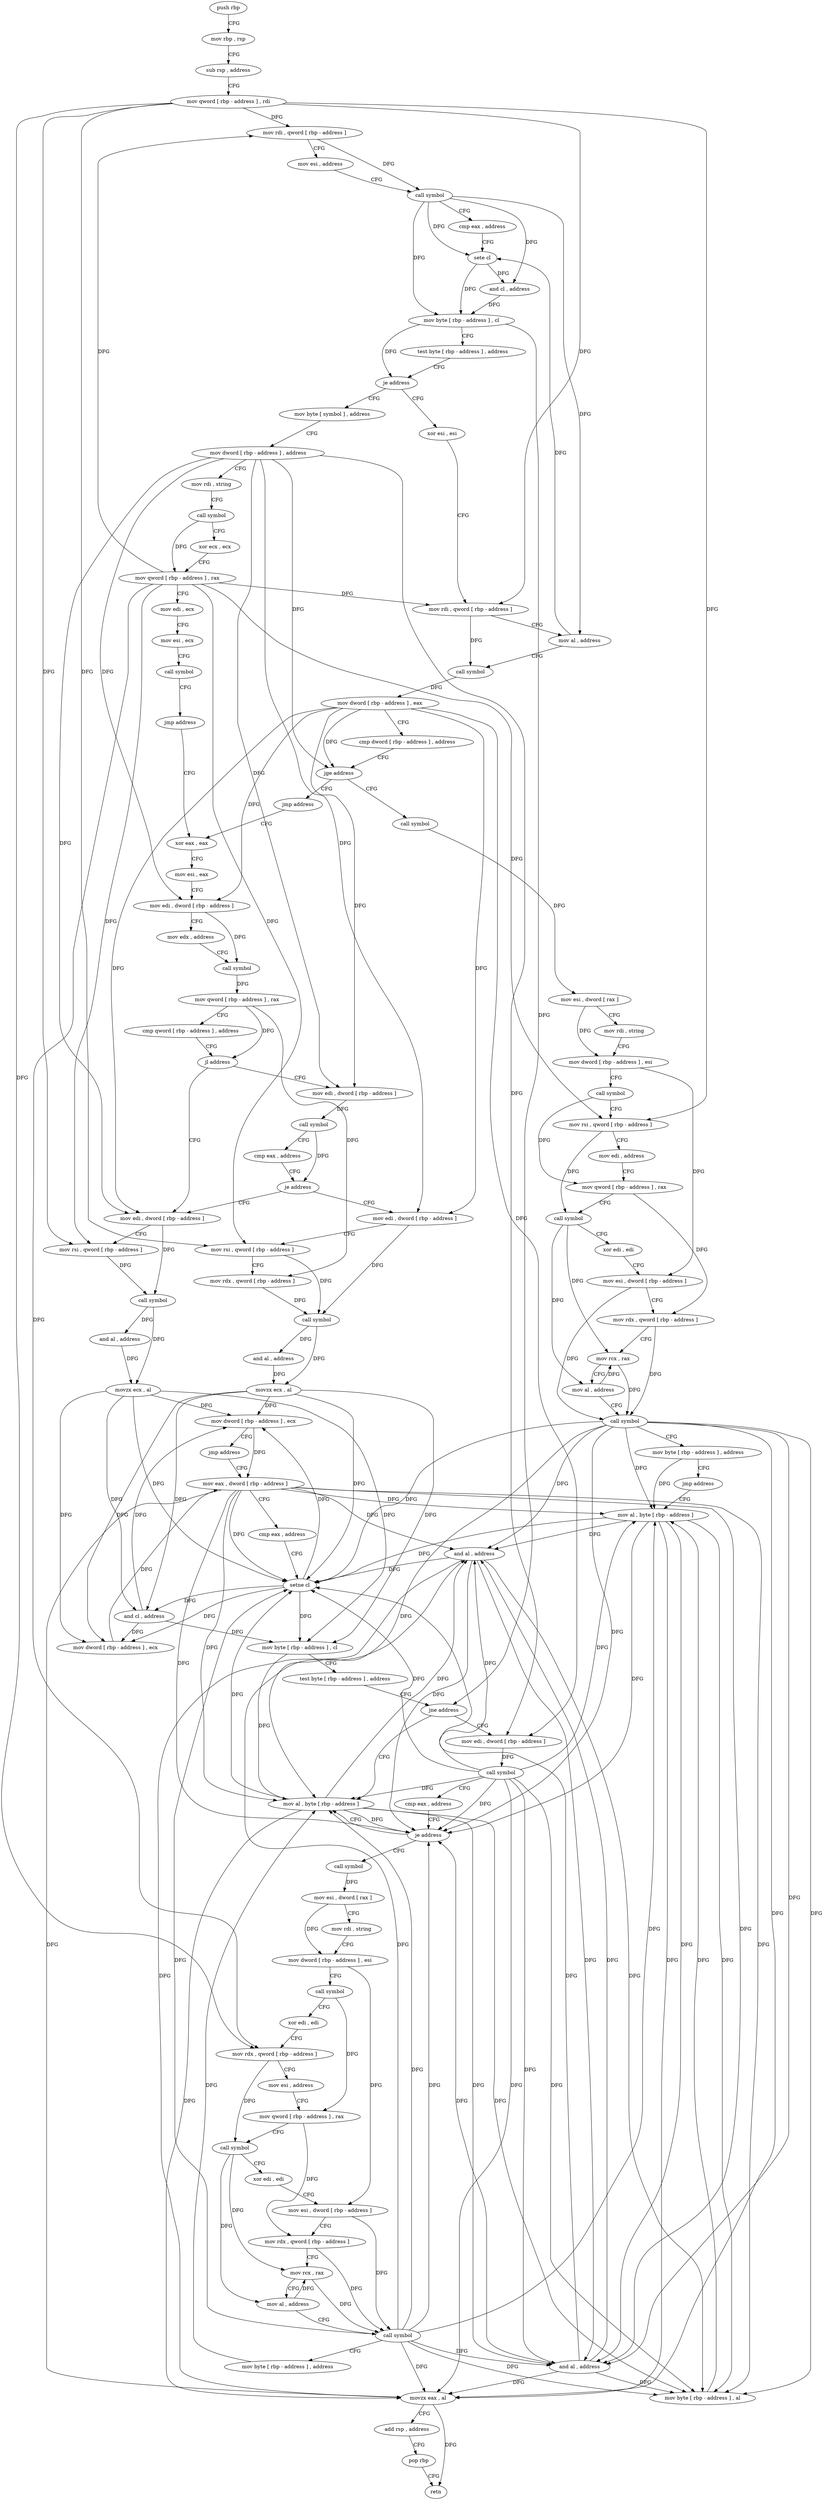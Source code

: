digraph "func" {
"4203680" [label = "push rbp" ]
"4203681" [label = "mov rbp , rsp" ]
"4203684" [label = "sub rsp , address" ]
"4203688" [label = "mov qword [ rbp - address ] , rdi" ]
"4203692" [label = "mov rdi , qword [ rbp - address ]" ]
"4203696" [label = "mov esi , address" ]
"4203701" [label = "call symbol" ]
"4203706" [label = "cmp eax , address" ]
"4203709" [label = "sete cl" ]
"4203712" [label = "and cl , address" ]
"4203715" [label = "mov byte [ rbp - address ] , cl" ]
"4203718" [label = "test byte [ rbp - address ] , address" ]
"4203722" [label = "je address" ]
"4203778" [label = "xor esi , esi" ]
"4203728" [label = "mov byte [ symbol ] , address" ]
"4203780" [label = "mov rdi , qword [ rbp - address ]" ]
"4203784" [label = "mov al , address" ]
"4203786" [label = "call symbol" ]
"4203791" [label = "mov dword [ rbp - address ] , eax" ]
"4203794" [label = "cmp dword [ rbp - address ] , address" ]
"4203798" [label = "jge address" ]
"4203875" [label = "jmp address" ]
"4203804" [label = "call symbol" ]
"4203736" [label = "mov dword [ rbp - address ] , address" ]
"4203743" [label = "mov rdi , string" ]
"4203753" [label = "call symbol" ]
"4203758" [label = "xor ecx , ecx" ]
"4203760" [label = "mov qword [ rbp - address ] , rax" ]
"4203764" [label = "mov edi , ecx" ]
"4203766" [label = "mov esi , ecx" ]
"4203768" [label = "call symbol" ]
"4203773" [label = "jmp address" ]
"4203880" [label = "xor eax , eax" ]
"4203809" [label = "mov esi , dword [ rax ]" ]
"4203811" [label = "mov rdi , string" ]
"4203821" [label = "mov dword [ rbp - address ] , esi" ]
"4203824" [label = "call symbol" ]
"4203829" [label = "mov rsi , qword [ rbp - address ]" ]
"4203833" [label = "mov edi , address" ]
"4203838" [label = "mov qword [ rbp - address ] , rax" ]
"4203842" [label = "call symbol" ]
"4203847" [label = "xor edi , edi" ]
"4203849" [label = "mov esi , dword [ rbp - address ]" ]
"4203852" [label = "mov rdx , qword [ rbp - address ]" ]
"4203856" [label = "mov rcx , rax" ]
"4203859" [label = "mov al , address" ]
"4203861" [label = "call symbol" ]
"4203866" [label = "mov byte [ rbp - address ] , address" ]
"4203870" [label = "jmp address" ]
"4204096" [label = "mov al , byte [ rbp - address ]" ]
"4203882" [label = "mov esi , eax" ]
"4203884" [label = "mov edi , dword [ rbp - address ]" ]
"4203887" [label = "mov edx , address" ]
"4203892" [label = "call symbol" ]
"4203897" [label = "mov qword [ rbp - address ] , rax" ]
"4203901" [label = "cmp qword [ rbp - address ] , address" ]
"4203906" [label = "jl address" ]
"4203929" [label = "mov edi , dword [ rbp - address ]" ]
"4203912" [label = "mov edi , dword [ rbp - address ]" ]
"4204099" [label = "and al , address" ]
"4204101" [label = "movzx eax , al" ]
"4204104" [label = "add rsp , address" ]
"4204108" [label = "pop rbp" ]
"4204109" [label = "retn" ]
"4203932" [label = "mov rsi , qword [ rbp - address ]" ]
"4203936" [label = "call symbol" ]
"4203941" [label = "and al , address" ]
"4203943" [label = "movzx ecx , al" ]
"4203946" [label = "mov dword [ rbp - address ] , ecx" ]
"4203949" [label = "jmp address" ]
"4203978" [label = "mov eax , dword [ rbp - address ]" ]
"4203915" [label = "call symbol" ]
"4203920" [label = "cmp eax , address" ]
"4203923" [label = "je address" ]
"4203954" [label = "mov edi , dword [ rbp - address ]" ]
"4203981" [label = "cmp eax , address" ]
"4203984" [label = "setne cl" ]
"4203987" [label = "and cl , address" ]
"4203990" [label = "mov byte [ rbp - address ] , cl" ]
"4203993" [label = "test byte [ rbp - address ] , address" ]
"4203997" [label = "jne address" ]
"4204088" [label = "mov al , byte [ rbp - address ]" ]
"4204003" [label = "mov edi , dword [ rbp - address ]" ]
"4203957" [label = "mov rsi , qword [ rbp - address ]" ]
"4203961" [label = "mov rdx , qword [ rbp - address ]" ]
"4203965" [label = "call symbol" ]
"4203970" [label = "and al , address" ]
"4203972" [label = "movzx ecx , al" ]
"4203975" [label = "mov dword [ rbp - address ] , ecx" ]
"4204091" [label = "and al , address" ]
"4204093" [label = "mov byte [ rbp - address ] , al" ]
"4204006" [label = "call symbol" ]
"4204011" [label = "cmp eax , address" ]
"4204014" [label = "je address" ]
"4204020" [label = "call symbol" ]
"4204025" [label = "mov esi , dword [ rax ]" ]
"4204027" [label = "mov rdi , string" ]
"4204037" [label = "mov dword [ rbp - address ] , esi" ]
"4204040" [label = "call symbol" ]
"4204045" [label = "xor edi , edi" ]
"4204047" [label = "mov rdx , qword [ rbp - address ]" ]
"4204051" [label = "mov esi , address" ]
"4204056" [label = "mov qword [ rbp - address ] , rax" ]
"4204060" [label = "call symbol" ]
"4204065" [label = "xor edi , edi" ]
"4204067" [label = "mov esi , dword [ rbp - address ]" ]
"4204070" [label = "mov rdx , qword [ rbp - address ]" ]
"4204074" [label = "mov rcx , rax" ]
"4204077" [label = "mov al , address" ]
"4204079" [label = "call symbol" ]
"4204084" [label = "mov byte [ rbp - address ] , address" ]
"4203680" -> "4203681" [ label = "CFG" ]
"4203681" -> "4203684" [ label = "CFG" ]
"4203684" -> "4203688" [ label = "CFG" ]
"4203688" -> "4203692" [ label = "DFG" ]
"4203688" -> "4203780" [ label = "DFG" ]
"4203688" -> "4203829" [ label = "DFG" ]
"4203688" -> "4203932" [ label = "DFG" ]
"4203688" -> "4203957" [ label = "DFG" ]
"4203688" -> "4204047" [ label = "DFG" ]
"4203692" -> "4203696" [ label = "CFG" ]
"4203692" -> "4203701" [ label = "DFG" ]
"4203696" -> "4203701" [ label = "CFG" ]
"4203701" -> "4203706" [ label = "CFG" ]
"4203701" -> "4203709" [ label = "DFG" ]
"4203701" -> "4203784" [ label = "DFG" ]
"4203701" -> "4203712" [ label = "DFG" ]
"4203701" -> "4203715" [ label = "DFG" ]
"4203706" -> "4203709" [ label = "CFG" ]
"4203709" -> "4203712" [ label = "DFG" ]
"4203709" -> "4203715" [ label = "DFG" ]
"4203712" -> "4203715" [ label = "DFG" ]
"4203715" -> "4203718" [ label = "CFG" ]
"4203715" -> "4203722" [ label = "DFG" ]
"4203715" -> "4203997" [ label = "DFG" ]
"4203718" -> "4203722" [ label = "CFG" ]
"4203722" -> "4203778" [ label = "CFG" ]
"4203722" -> "4203728" [ label = "CFG" ]
"4203778" -> "4203780" [ label = "CFG" ]
"4203728" -> "4203736" [ label = "CFG" ]
"4203780" -> "4203784" [ label = "CFG" ]
"4203780" -> "4203786" [ label = "DFG" ]
"4203784" -> "4203786" [ label = "CFG" ]
"4203784" -> "4203709" [ label = "DFG" ]
"4203786" -> "4203791" [ label = "DFG" ]
"4203791" -> "4203794" [ label = "CFG" ]
"4203791" -> "4203798" [ label = "DFG" ]
"4203791" -> "4203884" [ label = "DFG" ]
"4203791" -> "4203929" [ label = "DFG" ]
"4203791" -> "4203912" [ label = "DFG" ]
"4203791" -> "4203954" [ label = "DFG" ]
"4203791" -> "4204003" [ label = "DFG" ]
"4203794" -> "4203798" [ label = "CFG" ]
"4203798" -> "4203875" [ label = "CFG" ]
"4203798" -> "4203804" [ label = "CFG" ]
"4203875" -> "4203880" [ label = "CFG" ]
"4203804" -> "4203809" [ label = "DFG" ]
"4203736" -> "4203743" [ label = "CFG" ]
"4203736" -> "4203798" [ label = "DFG" ]
"4203736" -> "4203884" [ label = "DFG" ]
"4203736" -> "4203929" [ label = "DFG" ]
"4203736" -> "4203912" [ label = "DFG" ]
"4203736" -> "4203954" [ label = "DFG" ]
"4203736" -> "4204003" [ label = "DFG" ]
"4203743" -> "4203753" [ label = "CFG" ]
"4203753" -> "4203758" [ label = "CFG" ]
"4203753" -> "4203760" [ label = "DFG" ]
"4203758" -> "4203760" [ label = "CFG" ]
"4203760" -> "4203764" [ label = "CFG" ]
"4203760" -> "4203692" [ label = "DFG" ]
"4203760" -> "4203780" [ label = "DFG" ]
"4203760" -> "4203829" [ label = "DFG" ]
"4203760" -> "4203932" [ label = "DFG" ]
"4203760" -> "4203957" [ label = "DFG" ]
"4203760" -> "4204047" [ label = "DFG" ]
"4203764" -> "4203766" [ label = "CFG" ]
"4203766" -> "4203768" [ label = "CFG" ]
"4203768" -> "4203773" [ label = "CFG" ]
"4203773" -> "4203880" [ label = "CFG" ]
"4203880" -> "4203882" [ label = "CFG" ]
"4203809" -> "4203811" [ label = "CFG" ]
"4203809" -> "4203821" [ label = "DFG" ]
"4203811" -> "4203821" [ label = "CFG" ]
"4203821" -> "4203824" [ label = "CFG" ]
"4203821" -> "4203849" [ label = "DFG" ]
"4203824" -> "4203829" [ label = "CFG" ]
"4203824" -> "4203838" [ label = "DFG" ]
"4203829" -> "4203833" [ label = "CFG" ]
"4203829" -> "4203842" [ label = "DFG" ]
"4203833" -> "4203838" [ label = "CFG" ]
"4203838" -> "4203842" [ label = "CFG" ]
"4203838" -> "4203852" [ label = "DFG" ]
"4203842" -> "4203847" [ label = "CFG" ]
"4203842" -> "4203856" [ label = "DFG" ]
"4203842" -> "4203859" [ label = "DFG" ]
"4203847" -> "4203849" [ label = "CFG" ]
"4203849" -> "4203852" [ label = "CFG" ]
"4203849" -> "4203861" [ label = "DFG" ]
"4203852" -> "4203856" [ label = "CFG" ]
"4203852" -> "4203861" [ label = "DFG" ]
"4203856" -> "4203859" [ label = "CFG" ]
"4203856" -> "4203861" [ label = "DFG" ]
"4203859" -> "4203861" [ label = "CFG" ]
"4203859" -> "4203856" [ label = "DFG" ]
"4203861" -> "4203866" [ label = "CFG" ]
"4203861" -> "4204096" [ label = "DFG" ]
"4203861" -> "4204099" [ label = "DFG" ]
"4203861" -> "4204101" [ label = "DFG" ]
"4203861" -> "4203984" [ label = "DFG" ]
"4203861" -> "4204088" [ label = "DFG" ]
"4203861" -> "4204091" [ label = "DFG" ]
"4203861" -> "4204093" [ label = "DFG" ]
"4203861" -> "4204014" [ label = "DFG" ]
"4203866" -> "4203870" [ label = "CFG" ]
"4203866" -> "4204096" [ label = "DFG" ]
"4203870" -> "4204096" [ label = "CFG" ]
"4204096" -> "4204099" [ label = "DFG" ]
"4204096" -> "4204101" [ label = "DFG" ]
"4204096" -> "4203984" [ label = "DFG" ]
"4204096" -> "4204091" [ label = "DFG" ]
"4204096" -> "4204093" [ label = "DFG" ]
"4204096" -> "4204014" [ label = "DFG" ]
"4203882" -> "4203884" [ label = "CFG" ]
"4203884" -> "4203887" [ label = "CFG" ]
"4203884" -> "4203892" [ label = "DFG" ]
"4203887" -> "4203892" [ label = "CFG" ]
"4203892" -> "4203897" [ label = "DFG" ]
"4203897" -> "4203901" [ label = "CFG" ]
"4203897" -> "4203906" [ label = "DFG" ]
"4203897" -> "4203961" [ label = "DFG" ]
"4203901" -> "4203906" [ label = "CFG" ]
"4203906" -> "4203929" [ label = "CFG" ]
"4203906" -> "4203912" [ label = "CFG" ]
"4203929" -> "4203932" [ label = "CFG" ]
"4203929" -> "4203936" [ label = "DFG" ]
"4203912" -> "4203915" [ label = "DFG" ]
"4204099" -> "4204101" [ label = "DFG" ]
"4204099" -> "4203984" [ label = "DFG" ]
"4204099" -> "4204091" [ label = "DFG" ]
"4204099" -> "4204093" [ label = "DFG" ]
"4204099" -> "4204014" [ label = "DFG" ]
"4204101" -> "4204104" [ label = "CFG" ]
"4204101" -> "4204109" [ label = "DFG" ]
"4204104" -> "4204108" [ label = "CFG" ]
"4204108" -> "4204109" [ label = "CFG" ]
"4203932" -> "4203936" [ label = "DFG" ]
"4203936" -> "4203941" [ label = "DFG" ]
"4203936" -> "4203943" [ label = "DFG" ]
"4203941" -> "4203943" [ label = "DFG" ]
"4203943" -> "4203946" [ label = "DFG" ]
"4203943" -> "4203984" [ label = "DFG" ]
"4203943" -> "4203987" [ label = "DFG" ]
"4203943" -> "4203990" [ label = "DFG" ]
"4203943" -> "4203975" [ label = "DFG" ]
"4203946" -> "4203949" [ label = "CFG" ]
"4203946" -> "4203978" [ label = "DFG" ]
"4203949" -> "4203978" [ label = "CFG" ]
"4203978" -> "4203981" [ label = "CFG" ]
"4203978" -> "4204099" [ label = "DFG" ]
"4203978" -> "4204101" [ label = "DFG" ]
"4203978" -> "4204096" [ label = "DFG" ]
"4203978" -> "4203984" [ label = "DFG" ]
"4203978" -> "4204088" [ label = "DFG" ]
"4203978" -> "4204091" [ label = "DFG" ]
"4203978" -> "4204093" [ label = "DFG" ]
"4203978" -> "4204014" [ label = "DFG" ]
"4203915" -> "4203920" [ label = "CFG" ]
"4203915" -> "4203923" [ label = "DFG" ]
"4203920" -> "4203923" [ label = "CFG" ]
"4203923" -> "4203954" [ label = "CFG" ]
"4203923" -> "4203929" [ label = "CFG" ]
"4203954" -> "4203957" [ label = "CFG" ]
"4203954" -> "4203965" [ label = "DFG" ]
"4203981" -> "4203984" [ label = "CFG" ]
"4203984" -> "4203987" [ label = "DFG" ]
"4203984" -> "4203946" [ label = "DFG" ]
"4203984" -> "4203990" [ label = "DFG" ]
"4203984" -> "4203975" [ label = "DFG" ]
"4203987" -> "4203990" [ label = "DFG" ]
"4203987" -> "4203946" [ label = "DFG" ]
"4203987" -> "4203975" [ label = "DFG" ]
"4203990" -> "4203993" [ label = "CFG" ]
"4203990" -> "4204088" [ label = "DFG" ]
"4203993" -> "4203997" [ label = "CFG" ]
"4203997" -> "4204088" [ label = "CFG" ]
"4203997" -> "4204003" [ label = "CFG" ]
"4204088" -> "4204091" [ label = "DFG" ]
"4204088" -> "4204099" [ label = "DFG" ]
"4204088" -> "4204101" [ label = "DFG" ]
"4204088" -> "4203984" [ label = "DFG" ]
"4204088" -> "4204093" [ label = "DFG" ]
"4204088" -> "4204014" [ label = "DFG" ]
"4204003" -> "4204006" [ label = "DFG" ]
"4203957" -> "4203961" [ label = "CFG" ]
"4203957" -> "4203965" [ label = "DFG" ]
"4203961" -> "4203965" [ label = "DFG" ]
"4203965" -> "4203970" [ label = "DFG" ]
"4203965" -> "4203972" [ label = "DFG" ]
"4203970" -> "4203972" [ label = "DFG" ]
"4203972" -> "4203975" [ label = "DFG" ]
"4203972" -> "4203946" [ label = "DFG" ]
"4203972" -> "4203987" [ label = "DFG" ]
"4203972" -> "4203990" [ label = "DFG" ]
"4203972" -> "4203984" [ label = "DFG" ]
"4203975" -> "4203978" [ label = "DFG" ]
"4204091" -> "4204093" [ label = "DFG" ]
"4204091" -> "4204099" [ label = "DFG" ]
"4204091" -> "4204101" [ label = "DFG" ]
"4204091" -> "4203984" [ label = "DFG" ]
"4204091" -> "4204014" [ label = "DFG" ]
"4204093" -> "4204096" [ label = "DFG" ]
"4204006" -> "4204011" [ label = "CFG" ]
"4204006" -> "4204099" [ label = "DFG" ]
"4204006" -> "4204101" [ label = "DFG" ]
"4204006" -> "4203984" [ label = "DFG" ]
"4204006" -> "4204091" [ label = "DFG" ]
"4204006" -> "4204093" [ label = "DFG" ]
"4204006" -> "4204096" [ label = "DFG" ]
"4204006" -> "4204088" [ label = "DFG" ]
"4204006" -> "4204014" [ label = "DFG" ]
"4204011" -> "4204014" [ label = "CFG" ]
"4204014" -> "4204088" [ label = "CFG" ]
"4204014" -> "4204020" [ label = "CFG" ]
"4204020" -> "4204025" [ label = "DFG" ]
"4204025" -> "4204027" [ label = "CFG" ]
"4204025" -> "4204037" [ label = "DFG" ]
"4204027" -> "4204037" [ label = "CFG" ]
"4204037" -> "4204040" [ label = "CFG" ]
"4204037" -> "4204067" [ label = "DFG" ]
"4204040" -> "4204045" [ label = "CFG" ]
"4204040" -> "4204056" [ label = "DFG" ]
"4204045" -> "4204047" [ label = "CFG" ]
"4204047" -> "4204051" [ label = "CFG" ]
"4204047" -> "4204060" [ label = "DFG" ]
"4204051" -> "4204056" [ label = "CFG" ]
"4204056" -> "4204060" [ label = "CFG" ]
"4204056" -> "4204070" [ label = "DFG" ]
"4204060" -> "4204065" [ label = "CFG" ]
"4204060" -> "4204074" [ label = "DFG" ]
"4204060" -> "4204077" [ label = "DFG" ]
"4204065" -> "4204067" [ label = "CFG" ]
"4204067" -> "4204070" [ label = "CFG" ]
"4204067" -> "4204079" [ label = "DFG" ]
"4204070" -> "4204074" [ label = "CFG" ]
"4204070" -> "4204079" [ label = "DFG" ]
"4204074" -> "4204077" [ label = "CFG" ]
"4204074" -> "4204079" [ label = "DFG" ]
"4204077" -> "4204079" [ label = "CFG" ]
"4204077" -> "4204074" [ label = "DFG" ]
"4204079" -> "4204084" [ label = "CFG" ]
"4204079" -> "4204099" [ label = "DFG" ]
"4204079" -> "4204101" [ label = "DFG" ]
"4204079" -> "4203984" [ label = "DFG" ]
"4204079" -> "4204091" [ label = "DFG" ]
"4204079" -> "4204093" [ label = "DFG" ]
"4204079" -> "4204014" [ label = "DFG" ]
"4204079" -> "4204096" [ label = "DFG" ]
"4204079" -> "4204088" [ label = "DFG" ]
"4204084" -> "4204088" [ label = "DFG" ]
}
